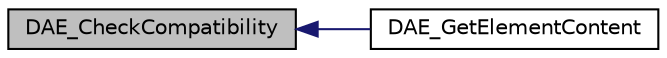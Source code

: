 digraph "DAE_CheckCompatibility"
{
  edge [fontname="Helvetica",fontsize="10",labelfontname="Helvetica",labelfontsize="10"];
  node [fontname="Helvetica",fontsize="10",shape=record];
  rankdir="LR";
  Node68 [label="DAE_CheckCompatibility",height=0.2,width=0.4,color="black", fillcolor="grey75", style="filled", fontcolor="black"];
  Node68 -> Node69 [dir="back",color="midnightblue",fontsize="10",style="solid"];
  Node69 [label="DAE_GetElementContent",height=0.2,width=0.4,color="black", fillcolor="white", style="filled",URL="$fbxcolladautils_8h.html#a8ad56792aad4343fc12428f8235f7d38"];
}
